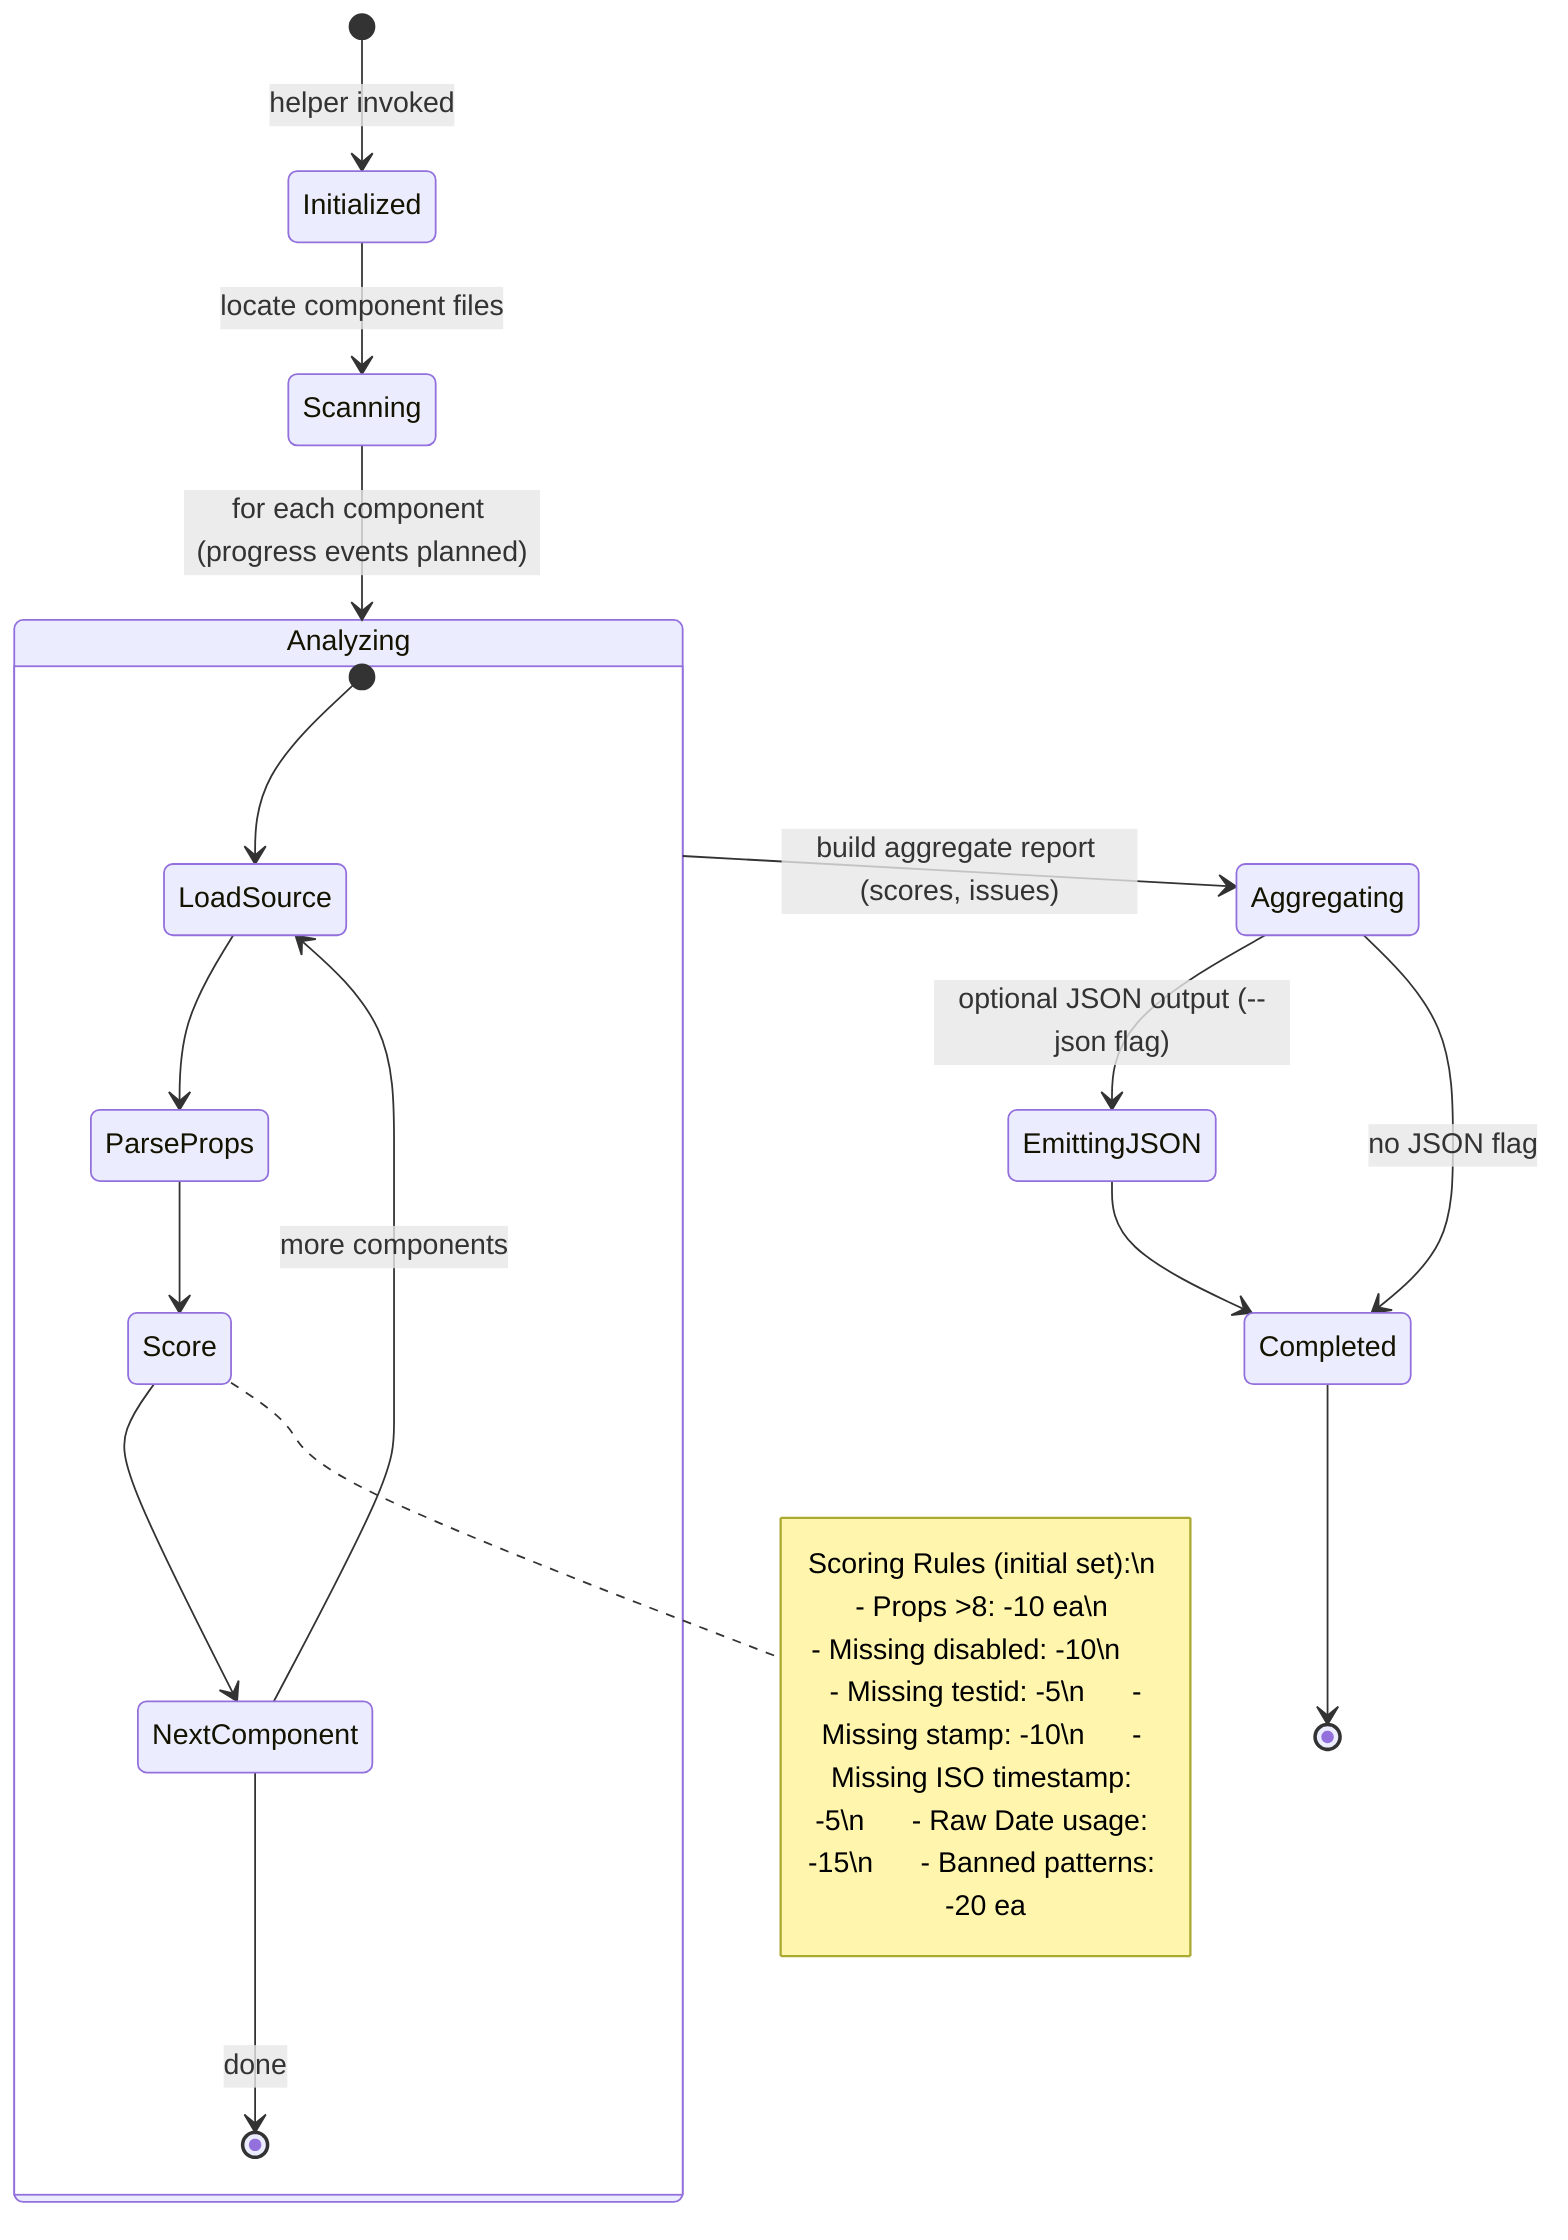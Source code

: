 %%
%% id: opencode-session
%% title: OpenCode Session Helper State Machine
%% createdAt: USE getIsoTimestamp() VIA CODE, NOT MANUAL DATE
%% stamp: generate with generateStamp()
%% description: Lifecycle of an OpenCode helper validation + aggregation run
%%
stateDiagram-v2
    [*] --> Initialized: helper invoked
    Initialized --> Scanning: locate component files
    Scanning --> Analyzing: for each component (progress events planned)
    Analyzing --> Aggregating: build aggregate report (scores, issues)
    Aggregating --> EmittingJSON: optional JSON output (--json flag)
    Aggregating --> Completed: no JSON flag
    EmittingJSON --> Completed
    Completed --> [*]

    state Analyzing {
        [*] --> LoadSource
        LoadSource --> ParseProps
        ParseProps --> Score
        Score --> NextComponent
        NextComponent --> LoadSource: more components
        NextComponent --> [*]: done
    }

    note right of Score
      Scoring Rules (initial set):\n      - Props >8: -10 ea\n      - Missing disabled: -10\n      - Missing testid: -5\n      - Missing stamp: -10\n      - Missing ISO timestamp: -5\n      - Raw Date usage: -15\n      - Banned patterns: -20 ea
    end note